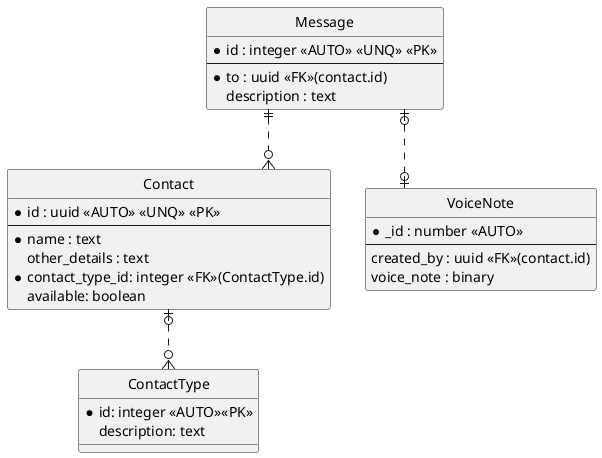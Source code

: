 @startuml
' hide the spot
hide circle

' avoid problems with angled crows feet
skinparam linetype ortho

entity "Message" as e01 {
  *id : integer <<AUTO>> <<UNQ>> <<PK>>
  --
  *to : uuid <<FK>>(contact.id)
  description : text
}

entity "Contact" as e02 {
  *id : uuid <<AUTO>> <<UNQ>> <<PK>>
  --
  *name : text
  other_details : text
  *contact_type_id: integer <<FK>>(ContactType.id)
  available: boolean
}

entity "ContactType" as e04 {
  *id: integer <<AUTO>><<PK>>
  description: text
}

entity "VoiceNote" as e03 {
  *_id : number <<AUTO>>
  --
  created_by : uuid <<FK>>(contact.id)
  voice_note : binary
}

e01 ||..o{ e02
e01 |o..o| e03
e02 |o..o{ e04
@enduml